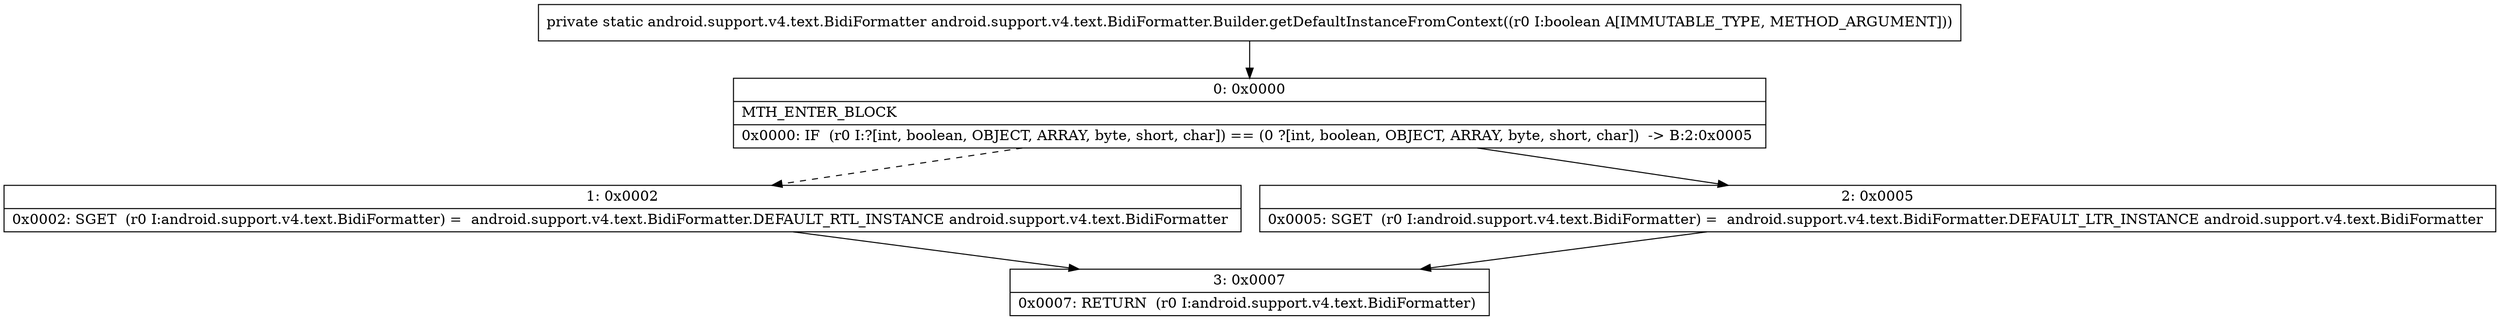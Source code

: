 digraph "CFG forandroid.support.v4.text.BidiFormatter.Builder.getDefaultInstanceFromContext(Z)Landroid\/support\/v4\/text\/BidiFormatter;" {
Node_0 [shape=record,label="{0\:\ 0x0000|MTH_ENTER_BLOCK\l|0x0000: IF  (r0 I:?[int, boolean, OBJECT, ARRAY, byte, short, char]) == (0 ?[int, boolean, OBJECT, ARRAY, byte, short, char])  \-\> B:2:0x0005 \l}"];
Node_1 [shape=record,label="{1\:\ 0x0002|0x0002: SGET  (r0 I:android.support.v4.text.BidiFormatter) =  android.support.v4.text.BidiFormatter.DEFAULT_RTL_INSTANCE android.support.v4.text.BidiFormatter \l}"];
Node_2 [shape=record,label="{2\:\ 0x0005|0x0005: SGET  (r0 I:android.support.v4.text.BidiFormatter) =  android.support.v4.text.BidiFormatter.DEFAULT_LTR_INSTANCE android.support.v4.text.BidiFormatter \l}"];
Node_3 [shape=record,label="{3\:\ 0x0007|0x0007: RETURN  (r0 I:android.support.v4.text.BidiFormatter) \l}"];
MethodNode[shape=record,label="{private static android.support.v4.text.BidiFormatter android.support.v4.text.BidiFormatter.Builder.getDefaultInstanceFromContext((r0 I:boolean A[IMMUTABLE_TYPE, METHOD_ARGUMENT])) }"];
MethodNode -> Node_0;
Node_0 -> Node_1[style=dashed];
Node_0 -> Node_2;
Node_1 -> Node_3;
Node_2 -> Node_3;
}

